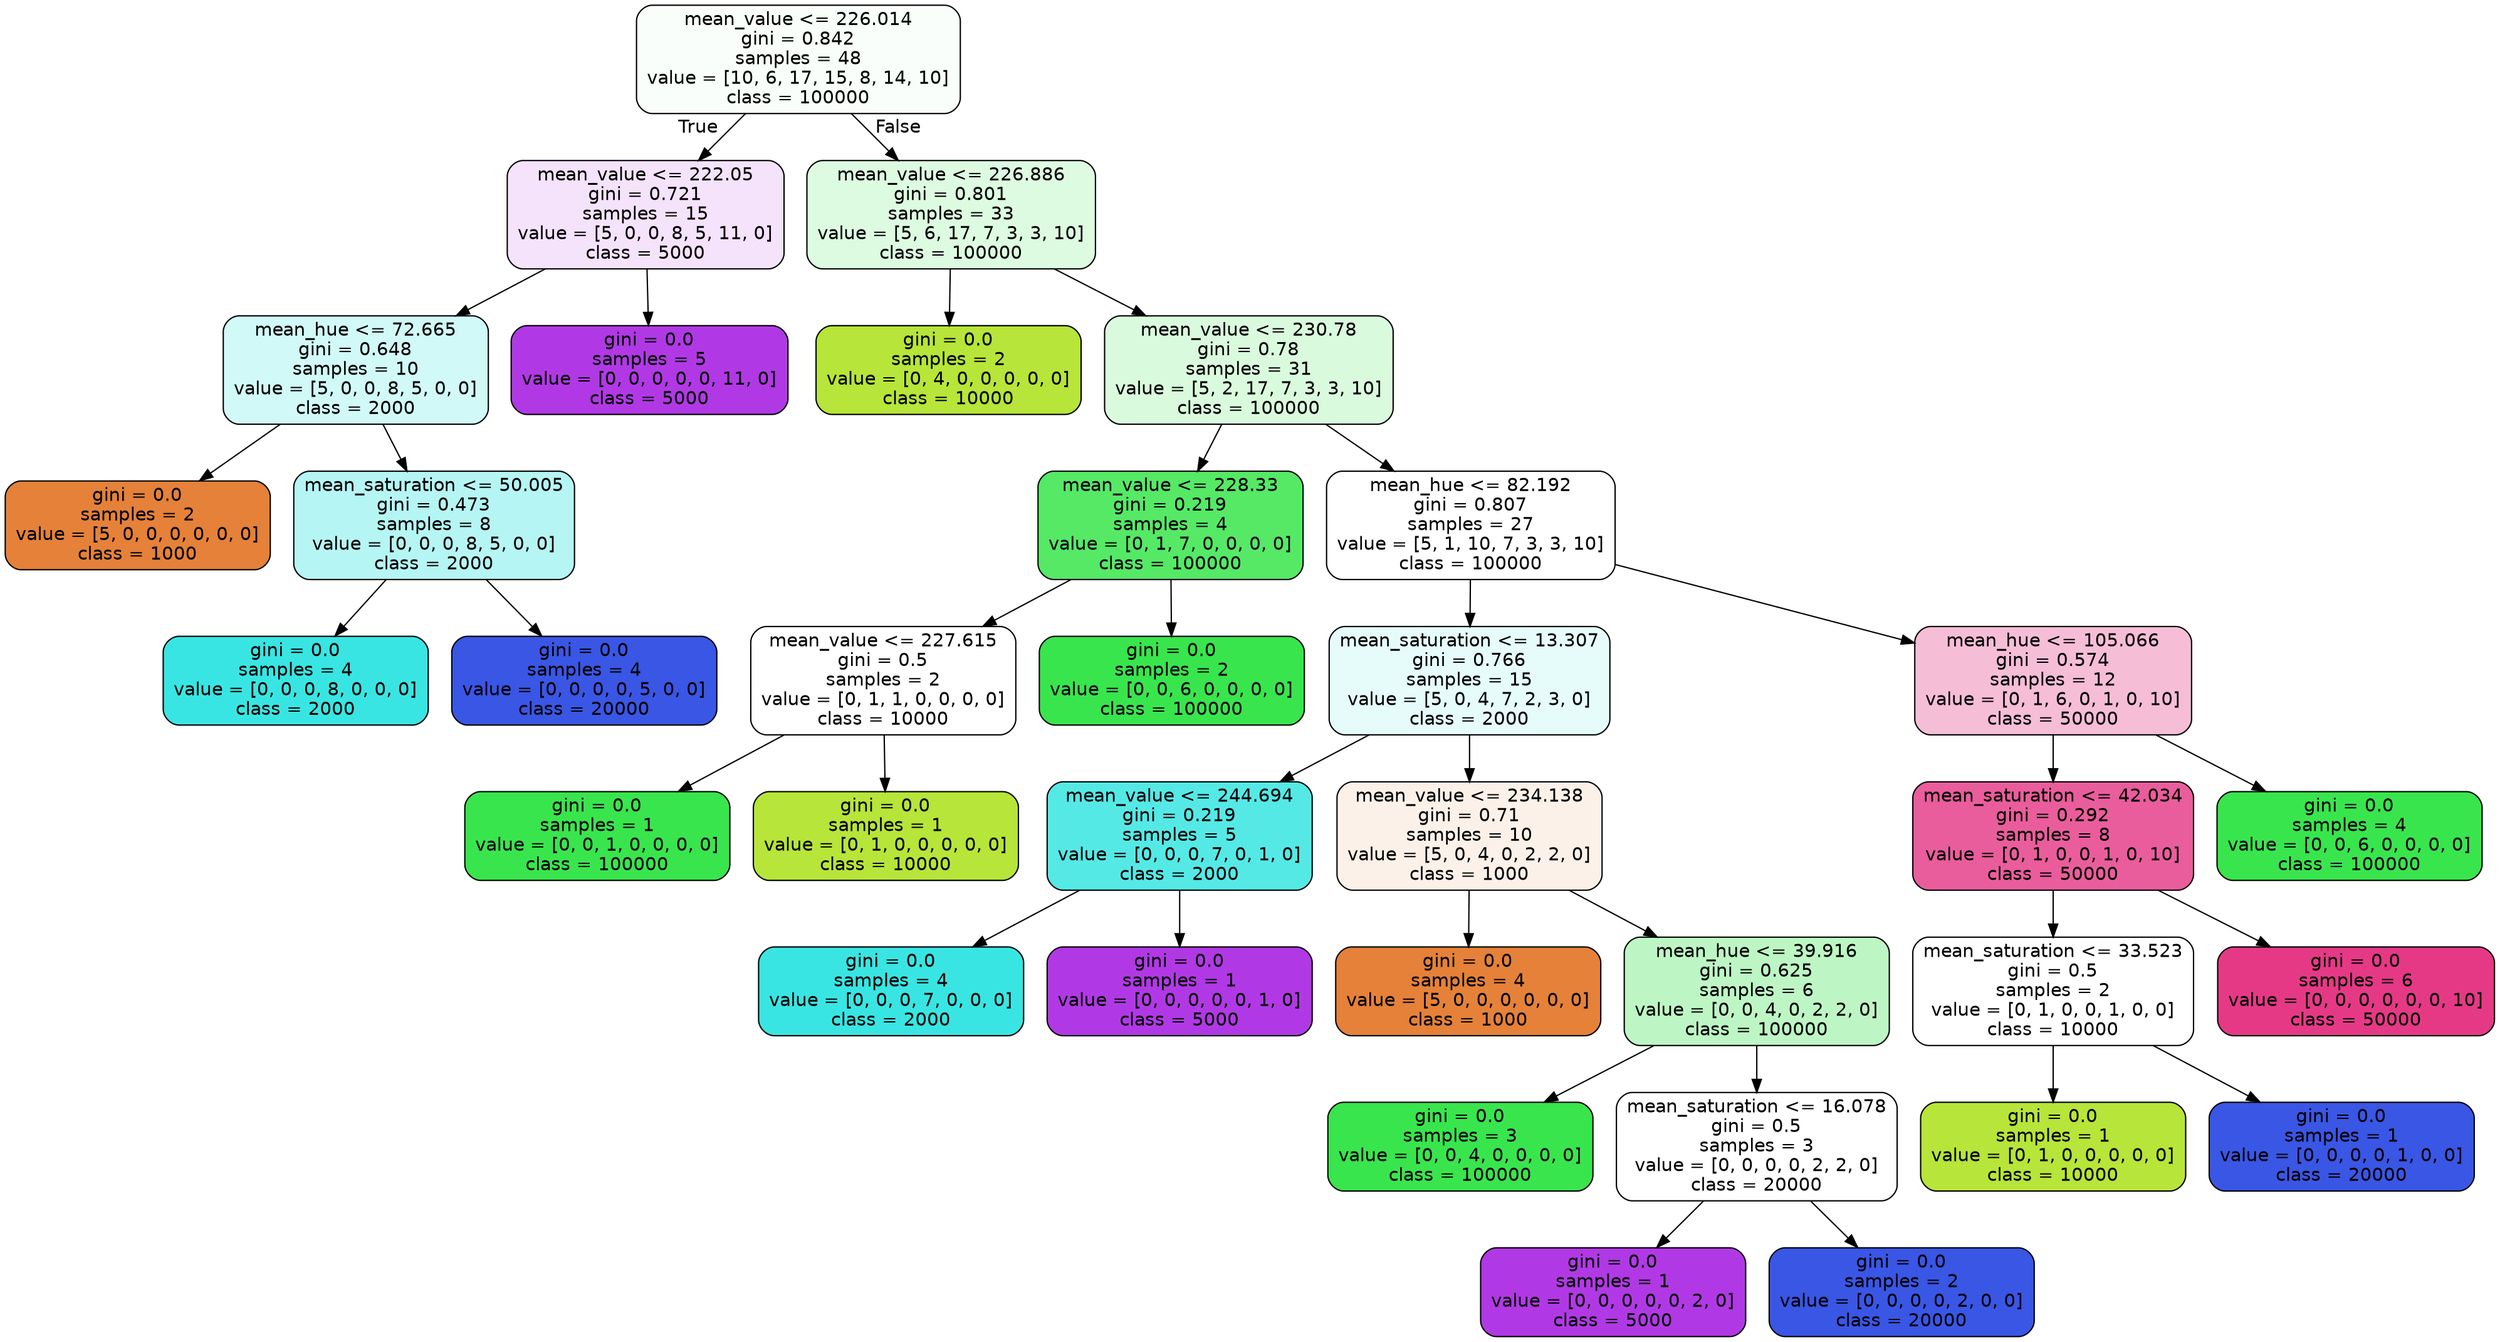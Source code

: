 digraph Tree {
node [shape=box, style="filled, rounded", color="black", fontname="helvetica"] ;
edge [fontname="helvetica"] ;
0 [label="mean_value <= 226.014\ngini = 0.842\nsamples = 48\nvalue = [10, 6, 17, 15, 8, 14, 10]\nclass = 100000", fillcolor="#f9fefa"] ;
1 [label="mean_value <= 222.05\ngini = 0.721\nsamples = 15\nvalue = [5, 0, 0, 8, 5, 11, 0]\nclass = 5000", fillcolor="#f4e3fb"] ;
0 -> 1 [labeldistance=2.5, labelangle=45, headlabel="True"] ;
2 [label="mean_hue <= 72.665\ngini = 0.648\nsamples = 10\nvalue = [5, 0, 0, 8, 5, 0, 0]\nclass = 2000", fillcolor="#d1f9f8"] ;
1 -> 2 ;
3 [label="gini = 0.0\nsamples = 2\nvalue = [5, 0, 0, 0, 0, 0, 0]\nclass = 1000", fillcolor="#e58139"] ;
2 -> 3 ;
4 [label="mean_saturation <= 50.005\ngini = 0.473\nsamples = 8\nvalue = [0, 0, 0, 8, 5, 0, 0]\nclass = 2000", fillcolor="#b5f5f4"] ;
2 -> 4 ;
5 [label="gini = 0.0\nsamples = 4\nvalue = [0, 0, 0, 8, 0, 0, 0]\nclass = 2000", fillcolor="#39e5e2"] ;
4 -> 5 ;
6 [label="gini = 0.0\nsamples = 4\nvalue = [0, 0, 0, 0, 5, 0, 0]\nclass = 20000", fillcolor="#3956e5"] ;
4 -> 6 ;
7 [label="gini = 0.0\nsamples = 5\nvalue = [0, 0, 0, 0, 0, 11, 0]\nclass = 5000", fillcolor="#b139e5"] ;
1 -> 7 ;
8 [label="mean_value <= 226.886\ngini = 0.801\nsamples = 33\nvalue = [5, 6, 17, 7, 3, 3, 10]\nclass = 100000", fillcolor="#ddfbe1"] ;
0 -> 8 [labeldistance=2.5, labelangle=-45, headlabel="False"] ;
9 [label="gini = 0.0\nsamples = 2\nvalue = [0, 4, 0, 0, 0, 0, 0]\nclass = 10000", fillcolor="#b7e539"] ;
8 -> 9 ;
10 [label="mean_value <= 230.78\ngini = 0.78\nsamples = 31\nvalue = [5, 2, 17, 7, 3, 3, 10]\nclass = 100000", fillcolor="#dafadd"] ;
8 -> 10 ;
11 [label="mean_value <= 228.33\ngini = 0.219\nsamples = 4\nvalue = [0, 1, 7, 0, 0, 0, 0]\nclass = 100000", fillcolor="#55e966"] ;
10 -> 11 ;
12 [label="mean_value <= 227.615\ngini = 0.5\nsamples = 2\nvalue = [0, 1, 1, 0, 0, 0, 0]\nclass = 10000", fillcolor="#ffffff"] ;
11 -> 12 ;
13 [label="gini = 0.0\nsamples = 1\nvalue = [0, 0, 1, 0, 0, 0, 0]\nclass = 100000", fillcolor="#39e54d"] ;
12 -> 13 ;
14 [label="gini = 0.0\nsamples = 1\nvalue = [0, 1, 0, 0, 0, 0, 0]\nclass = 10000", fillcolor="#b7e539"] ;
12 -> 14 ;
15 [label="gini = 0.0\nsamples = 2\nvalue = [0, 0, 6, 0, 0, 0, 0]\nclass = 100000", fillcolor="#39e54d"] ;
11 -> 15 ;
16 [label="mean_hue <= 82.192\ngini = 0.807\nsamples = 27\nvalue = [5, 1, 10, 7, 3, 3, 10]\nclass = 100000", fillcolor="#ffffff"] ;
10 -> 16 ;
17 [label="mean_saturation <= 13.307\ngini = 0.766\nsamples = 15\nvalue = [5, 0, 4, 7, 2, 3, 0]\nclass = 2000", fillcolor="#e6fcfb"] ;
16 -> 17 ;
18 [label="mean_value <= 244.694\ngini = 0.219\nsamples = 5\nvalue = [0, 0, 0, 7, 0, 1, 0]\nclass = 2000", fillcolor="#55e9e6"] ;
17 -> 18 ;
19 [label="gini = 0.0\nsamples = 4\nvalue = [0, 0, 0, 7, 0, 0, 0]\nclass = 2000", fillcolor="#39e5e2"] ;
18 -> 19 ;
20 [label="gini = 0.0\nsamples = 1\nvalue = [0, 0, 0, 0, 0, 1, 0]\nclass = 5000", fillcolor="#b139e5"] ;
18 -> 20 ;
21 [label="mean_value <= 234.138\ngini = 0.71\nsamples = 10\nvalue = [5, 0, 4, 0, 2, 2, 0]\nclass = 1000", fillcolor="#fcf1e9"] ;
17 -> 21 ;
22 [label="gini = 0.0\nsamples = 4\nvalue = [5, 0, 0, 0, 0, 0, 0]\nclass = 1000", fillcolor="#e58139"] ;
21 -> 22 ;
23 [label="mean_hue <= 39.916\ngini = 0.625\nsamples = 6\nvalue = [0, 0, 4, 0, 2, 2, 0]\nclass = 100000", fillcolor="#bdf6c4"] ;
21 -> 23 ;
24 [label="gini = 0.0\nsamples = 3\nvalue = [0, 0, 4, 0, 0, 0, 0]\nclass = 100000", fillcolor="#39e54d"] ;
23 -> 24 ;
25 [label="mean_saturation <= 16.078\ngini = 0.5\nsamples = 3\nvalue = [0, 0, 0, 0, 2, 2, 0]\nclass = 20000", fillcolor="#ffffff"] ;
23 -> 25 ;
26 [label="gini = 0.0\nsamples = 1\nvalue = [0, 0, 0, 0, 0, 2, 0]\nclass = 5000", fillcolor="#b139e5"] ;
25 -> 26 ;
27 [label="gini = 0.0\nsamples = 2\nvalue = [0, 0, 0, 0, 2, 0, 0]\nclass = 20000", fillcolor="#3956e5"] ;
25 -> 27 ;
28 [label="mean_hue <= 105.066\ngini = 0.574\nsamples = 12\nvalue = [0, 1, 6, 0, 1, 0, 10]\nclass = 50000", fillcolor="#f6bdd7"] ;
16 -> 28 ;
29 [label="mean_saturation <= 42.034\ngini = 0.292\nsamples = 8\nvalue = [0, 1, 0, 0, 1, 0, 10]\nclass = 50000", fillcolor="#ea5d9c"] ;
28 -> 29 ;
30 [label="mean_saturation <= 33.523\ngini = 0.5\nsamples = 2\nvalue = [0, 1, 0, 0, 1, 0, 0]\nclass = 10000", fillcolor="#ffffff"] ;
29 -> 30 ;
31 [label="gini = 0.0\nsamples = 1\nvalue = [0, 1, 0, 0, 0, 0, 0]\nclass = 10000", fillcolor="#b7e539"] ;
30 -> 31 ;
32 [label="gini = 0.0\nsamples = 1\nvalue = [0, 0, 0, 0, 1, 0, 0]\nclass = 20000", fillcolor="#3956e5"] ;
30 -> 32 ;
33 [label="gini = 0.0\nsamples = 6\nvalue = [0, 0, 0, 0, 0, 0, 10]\nclass = 50000", fillcolor="#e53986"] ;
29 -> 33 ;
34 [label="gini = 0.0\nsamples = 4\nvalue = [0, 0, 6, 0, 0, 0, 0]\nclass = 100000", fillcolor="#39e54d"] ;
28 -> 34 ;
}